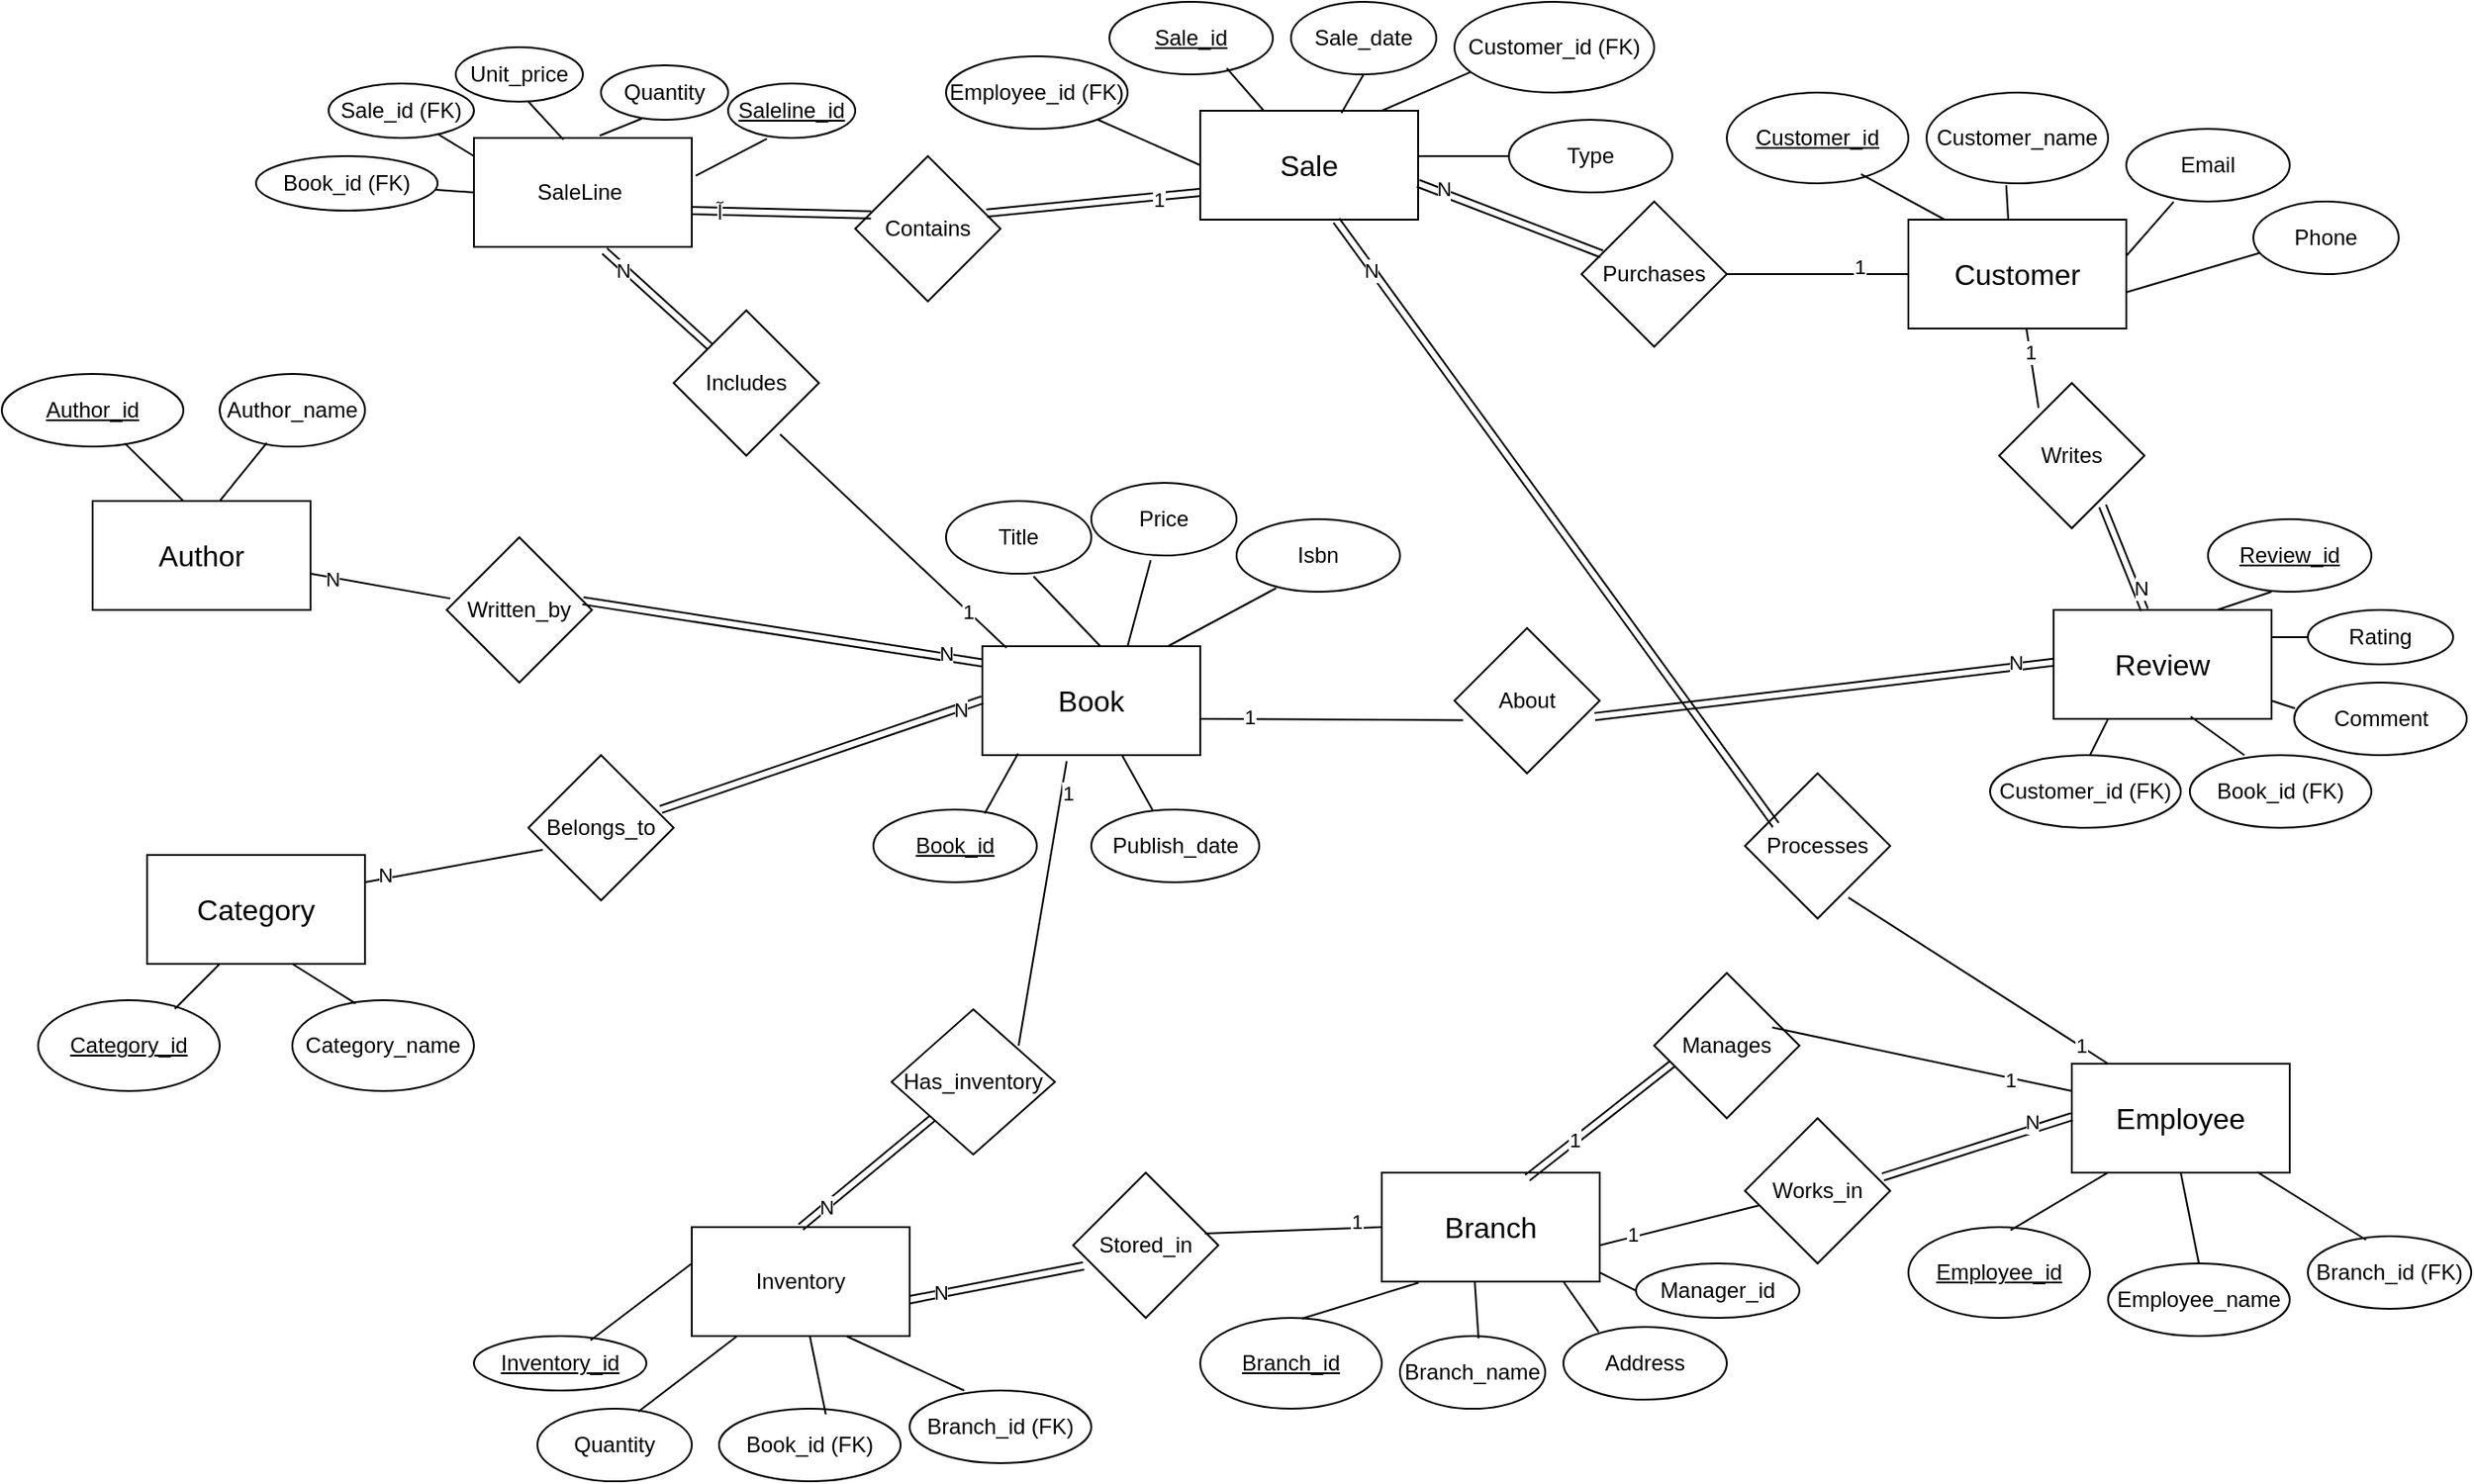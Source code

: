 <mxfile version="28.0.6">
  <diagram name="Page-1" id="nlm8cDBIPkwoispF9AH4">
    <mxGraphModel dx="2050" dy="2238" grid="1" gridSize="10" guides="1" tooltips="1" connect="1" arrows="1" fold="1" page="1" pageScale="1" pageWidth="850" pageHeight="1100" math="0" shadow="0">
      <root>
        <mxCell id="0" />
        <mxCell id="1" parent="0" />
        <mxCell id="vexe7eD_JmpIkKytq5_M-1" value="&lt;font style=&quot;font-size: 16px;&quot;&gt;Book&lt;/font&gt;" style="rounded=0;whiteSpace=wrap;html=1;" parent="1" vertex="1">
          <mxGeometry x="-100" y="200" width="120" height="60" as="geometry" />
        </mxCell>
        <mxCell id="vexe7eD_JmpIkKytq5_M-2" value="Publish_date" style="ellipse;whiteSpace=wrap;html=1;" parent="1" vertex="1">
          <mxGeometry x="-40" y="290" width="92.5" height="40" as="geometry" />
        </mxCell>
        <mxCell id="vexe7eD_JmpIkKytq5_M-3" value="Price" style="ellipse;whiteSpace=wrap;html=1;" parent="1" vertex="1">
          <mxGeometry x="-40" y="110" width="80" height="40" as="geometry" />
        </mxCell>
        <mxCell id="vexe7eD_JmpIkKytq5_M-4" value="Title" style="ellipse;whiteSpace=wrap;html=1;" parent="1" vertex="1">
          <mxGeometry x="-120" y="120" width="80" height="40" as="geometry" />
        </mxCell>
        <mxCell id="vexe7eD_JmpIkKytq5_M-5" value="Isbn" style="ellipse;whiteSpace=wrap;html=1;" parent="1" vertex="1">
          <mxGeometry x="40" y="130" width="90" height="40" as="geometry" />
        </mxCell>
        <mxCell id="vexe7eD_JmpIkKytq5_M-6" value="&lt;font&gt;&lt;u style=&quot;&quot;&gt;Book_id&lt;/u&gt;&lt;/font&gt;" style="ellipse;whiteSpace=wrap;html=1;" parent="1" vertex="1">
          <mxGeometry x="-160" y="290" width="90" height="40" as="geometry" />
        </mxCell>
        <mxCell id="vexe7eD_JmpIkKytq5_M-7" value="" style="endArrow=none;html=1;rounded=0;entryX=0.409;entryY=1.067;entryDx=0;entryDy=0;entryPerimeter=0;" parent="1" target="vexe7eD_JmpIkKytq5_M-3" edge="1">
          <mxGeometry width="50" height="50" relative="1" as="geometry">
            <mxPoint x="-20" y="200" as="sourcePoint" />
            <mxPoint x="30" y="150" as="targetPoint" />
          </mxGeometry>
        </mxCell>
        <mxCell id="vexe7eD_JmpIkKytq5_M-8" value="" style="endArrow=none;html=1;rounded=0;entryX=0.368;entryY=0.019;entryDx=0;entryDy=0;exitX=0.642;exitY=1.004;exitDx=0;exitDy=0;exitPerimeter=0;entryPerimeter=0;" parent="1" source="vexe7eD_JmpIkKytq5_M-1" target="vexe7eD_JmpIkKytq5_M-2" edge="1">
          <mxGeometry width="50" height="50" relative="1" as="geometry">
            <mxPoint y="200" as="sourcePoint" />
            <mxPoint x="50" y="150" as="targetPoint" />
            <Array as="points" />
          </mxGeometry>
        </mxCell>
        <mxCell id="vexe7eD_JmpIkKytq5_M-9" value="" style="endArrow=none;html=1;rounded=0;entryX=0.603;entryY=1.038;entryDx=0;entryDy=0;entryPerimeter=0;" parent="1" target="vexe7eD_JmpIkKytq5_M-4" edge="1">
          <mxGeometry width="50" height="50" relative="1" as="geometry">
            <mxPoint x="-35" y="200" as="sourcePoint" />
            <mxPoint x="-40" y="160" as="targetPoint" />
          </mxGeometry>
        </mxCell>
        <mxCell id="vexe7eD_JmpIkKytq5_M-10" value="" style="endArrow=none;html=1;rounded=0;entryX=0.242;entryY=0.95;entryDx=0;entryDy=0;exitX=0.852;exitY=0;exitDx=0;exitDy=0;exitPerimeter=0;entryPerimeter=0;" parent="1" source="vexe7eD_JmpIkKytq5_M-1" target="vexe7eD_JmpIkKytq5_M-5" edge="1">
          <mxGeometry width="50" height="50" relative="1" as="geometry">
            <mxPoint x="-55" y="200" as="sourcePoint" />
            <mxPoint x="-5" y="150" as="targetPoint" />
          </mxGeometry>
        </mxCell>
        <mxCell id="vexe7eD_JmpIkKytq5_M-11" value="" style="endArrow=none;html=1;rounded=0;entryX=0.681;entryY=0.054;entryDx=0;entryDy=0;exitX=0.164;exitY=0.986;exitDx=0;exitDy=0;exitPerimeter=0;entryPerimeter=0;" parent="1" source="vexe7eD_JmpIkKytq5_M-1" target="vexe7eD_JmpIkKytq5_M-6" edge="1">
          <mxGeometry width="50" height="50" relative="1" as="geometry">
            <mxPoint x="-70" y="200" as="sourcePoint" />
            <mxPoint x="-20" y="150" as="targetPoint" />
          </mxGeometry>
        </mxCell>
        <mxCell id="vexe7eD_JmpIkKytq5_M-12" value="&lt;font style=&quot;font-size: 16px;&quot;&gt;Author&lt;/font&gt;" style="rounded=0;whiteSpace=wrap;html=1;" parent="1" vertex="1">
          <mxGeometry x="-590" y="120" width="120" height="60" as="geometry" />
        </mxCell>
        <mxCell id="vexe7eD_JmpIkKytq5_M-13" value="Author_name" style="ellipse;whiteSpace=wrap;html=1;" parent="1" vertex="1">
          <mxGeometry x="-520" y="50" width="80" height="40" as="geometry" />
        </mxCell>
        <mxCell id="vexe7eD_JmpIkKytq5_M-14" value="&lt;u&gt;Author_id&lt;/u&gt;" style="ellipse;whiteSpace=wrap;html=1;" parent="1" vertex="1">
          <mxGeometry x="-640" y="50" width="100" height="40" as="geometry" />
        </mxCell>
        <mxCell id="vexe7eD_JmpIkKytq5_M-15" value="" style="endArrow=none;html=1;rounded=0;entryX=0.324;entryY=0.95;entryDx=0;entryDy=0;entryPerimeter=0;" parent="1" target="vexe7eD_JmpIkKytq5_M-13" edge="1">
          <mxGeometry width="50" height="50" relative="1" as="geometry">
            <mxPoint x="-520" y="120" as="sourcePoint" />
            <mxPoint x="-470" y="70" as="targetPoint" />
          </mxGeometry>
        </mxCell>
        <mxCell id="vexe7eD_JmpIkKytq5_M-16" value="" style="endArrow=none;html=1;rounded=0;exitX=0.351;exitY=-0.022;exitDx=0;exitDy=0;exitPerimeter=0;" parent="1" edge="1">
          <mxGeometry width="50" height="50" relative="1" as="geometry">
            <mxPoint x="-540.0" y="120" as="sourcePoint" />
            <mxPoint x="-572.12" y="88.32" as="targetPoint" />
          </mxGeometry>
        </mxCell>
        <mxCell id="vexe7eD_JmpIkKytq5_M-17" value="&lt;font style=&quot;font-size: 16px;&quot;&gt;Category&lt;/font&gt;" style="rounded=0;whiteSpace=wrap;html=1;" parent="1" vertex="1">
          <mxGeometry x="-560" y="315" width="120" height="60" as="geometry" />
        </mxCell>
        <mxCell id="vexe7eD_JmpIkKytq5_M-18" value="Category_name" style="ellipse;whiteSpace=wrap;html=1;" parent="1" vertex="1">
          <mxGeometry x="-480" y="395" width="100" height="50" as="geometry" />
        </mxCell>
        <mxCell id="vexe7eD_JmpIkKytq5_M-19" value="&lt;font&gt;&lt;u&gt;Category_id&lt;/u&gt;&lt;/font&gt;" style="ellipse;whiteSpace=wrap;html=1;" parent="1" vertex="1">
          <mxGeometry x="-620" y="395" width="100" height="50" as="geometry" />
        </mxCell>
        <mxCell id="vexe7eD_JmpIkKytq5_M-20" value="" style="endArrow=none;html=1;rounded=0;exitX=0.753;exitY=0.095;exitDx=0;exitDy=0;exitPerimeter=0;" parent="1" source="vexe7eD_JmpIkKytq5_M-19" edge="1">
          <mxGeometry width="50" height="50" relative="1" as="geometry">
            <mxPoint x="-570" y="425" as="sourcePoint" />
            <mxPoint x="-520" y="375" as="targetPoint" />
          </mxGeometry>
        </mxCell>
        <mxCell id="vexe7eD_JmpIkKytq5_M-21" value="" style="endArrow=none;html=1;rounded=0;exitX=0.349;exitY=0.036;exitDx=0;exitDy=0;exitPerimeter=0;" parent="1" source="vexe7eD_JmpIkKytq5_M-18" edge="1">
          <mxGeometry width="50" height="50" relative="1" as="geometry">
            <mxPoint x="-450" y="395" as="sourcePoint" />
            <mxPoint x="-480" y="375" as="targetPoint" />
          </mxGeometry>
        </mxCell>
        <mxCell id="vexe7eD_JmpIkKytq5_M-22" value="&lt;font style=&quot;font-size: 16px;&quot;&gt;Branch&lt;/font&gt;" style="rounded=0;whiteSpace=wrap;html=1;" parent="1" vertex="1">
          <mxGeometry x="120" y="490" width="120" height="60" as="geometry" />
        </mxCell>
        <mxCell id="vexe7eD_JmpIkKytq5_M-23" value="Branch_name" style="ellipse;whiteSpace=wrap;html=1;" parent="1" vertex="1">
          <mxGeometry x="130" y="580" width="80" height="40" as="geometry" />
        </mxCell>
        <mxCell id="vexe7eD_JmpIkKytq5_M-24" value="&lt;u&gt;Branch_id&lt;/u&gt;" style="ellipse;whiteSpace=wrap;html=1;" parent="1" vertex="1">
          <mxGeometry x="20" y="570" width="100" height="50" as="geometry" />
        </mxCell>
        <mxCell id="vexe7eD_JmpIkKytq5_M-25" value="" style="endArrow=none;html=1;rounded=0;exitX=0.561;exitY=0.007;exitDx=0;exitDy=0;exitPerimeter=0;entryX=0.169;entryY=1.01;entryDx=0;entryDy=0;entryPerimeter=0;" parent="1" source="vexe7eD_JmpIkKytq5_M-24" target="vexe7eD_JmpIkKytq5_M-22" edge="1">
          <mxGeometry width="50" height="50" relative="1" as="geometry">
            <mxPoint x="20" y="600" as="sourcePoint" />
            <mxPoint x="70" y="550" as="targetPoint" />
          </mxGeometry>
        </mxCell>
        <mxCell id="vexe7eD_JmpIkKytq5_M-26" value="" style="endArrow=none;html=1;rounded=0;exitX=0.541;exitY=0.033;exitDx=0;exitDy=0;exitPerimeter=0;" parent="1" source="vexe7eD_JmpIkKytq5_M-23" edge="1">
          <mxGeometry width="50" height="50" relative="1" as="geometry">
            <mxPoint x="188.82" y="576.5" as="sourcePoint" />
            <mxPoint x="171.18" y="550" as="targetPoint" />
          </mxGeometry>
        </mxCell>
        <mxCell id="vexe7eD_JmpIkKytq5_M-27" value="&lt;font style=&quot;font-size: 16px;&quot;&gt;Employee&lt;/font&gt;" style="rounded=0;whiteSpace=wrap;html=1;" parent="1" vertex="1">
          <mxGeometry x="500" y="430" width="120" height="60" as="geometry" />
        </mxCell>
        <mxCell id="vexe7eD_JmpIkKytq5_M-28" value="Address" style="ellipse;whiteSpace=wrap;html=1;" parent="1" vertex="1">
          <mxGeometry x="220" y="575" width="90" height="40" as="geometry" />
        </mxCell>
        <mxCell id="vexe7eD_JmpIkKytq5_M-29" value="" style="endArrow=none;html=1;rounded=0;exitX=0.216;exitY=0.07;exitDx=0;exitDy=0;exitPerimeter=0;" parent="1" source="vexe7eD_JmpIkKytq5_M-28" edge="1">
          <mxGeometry width="50" height="50" relative="1" as="geometry">
            <mxPoint x="170" y="600" as="sourcePoint" />
            <mxPoint x="220" y="550" as="targetPoint" />
          </mxGeometry>
        </mxCell>
        <mxCell id="vexe7eD_JmpIkKytq5_M-31" value="Employee_name" style="ellipse;whiteSpace=wrap;html=1;" parent="1" vertex="1">
          <mxGeometry x="520" y="540" width="100" height="40" as="geometry" />
        </mxCell>
        <mxCell id="vexe7eD_JmpIkKytq5_M-32" value="&lt;u&gt;Employee_id&lt;/u&gt;" style="ellipse;whiteSpace=wrap;html=1;" parent="1" vertex="1">
          <mxGeometry x="410" y="520" width="100" height="50" as="geometry" />
        </mxCell>
        <mxCell id="vexe7eD_JmpIkKytq5_M-33" value="" style="endArrow=none;html=1;rounded=0;exitX=0.168;exitY=0.997;exitDx=0;exitDy=0;entryX=0.563;entryY=0.033;entryDx=0;entryDy=0;entryPerimeter=0;exitPerimeter=0;" parent="1" source="vexe7eD_JmpIkKytq5_M-27" target="vexe7eD_JmpIkKytq5_M-32" edge="1">
          <mxGeometry width="50" height="50" relative="1" as="geometry">
            <mxPoint x="405" y="445" as="sourcePoint" />
            <mxPoint x="455" y="395" as="targetPoint" />
          </mxGeometry>
        </mxCell>
        <mxCell id="vexe7eD_JmpIkKytq5_M-34" value="" style="endArrow=none;html=1;rounded=0;exitX=0.5;exitY=1;exitDx=0;exitDy=0;entryX=0.5;entryY=0;entryDx=0;entryDy=0;" parent="1" source="vexe7eD_JmpIkKytq5_M-27" target="vexe7eD_JmpIkKytq5_M-31" edge="1">
          <mxGeometry width="50" height="50" relative="1" as="geometry">
            <mxPoint x="510" y="440" as="sourcePoint" />
            <mxPoint x="560" y="390" as="targetPoint" />
            <Array as="points" />
          </mxGeometry>
        </mxCell>
        <mxCell id="vexe7eD_JmpIkKytq5_M-36" value="&lt;font style=&quot;font-size: 16px;&quot;&gt;Sale&lt;/font&gt;" style="rounded=0;whiteSpace=wrap;html=1;" parent="1" vertex="1">
          <mxGeometry x="20" y="-95" width="120" height="60" as="geometry" />
        </mxCell>
        <mxCell id="vexe7eD_JmpIkKytq5_M-37" value="&lt;font style=&quot;font-size: 16px;&quot;&gt;Customer&lt;/font&gt;" style="rounded=0;whiteSpace=wrap;html=1;" parent="1" vertex="1">
          <mxGeometry x="410" y="-35" width="120" height="60" as="geometry" />
        </mxCell>
        <mxCell id="vexe7eD_JmpIkKytq5_M-38" value="Phone" style="ellipse;whiteSpace=wrap;html=1;" parent="1" vertex="1">
          <mxGeometry x="600" y="-45" width="80" height="40" as="geometry" />
        </mxCell>
        <mxCell id="vexe7eD_JmpIkKytq5_M-39" value="Email" style="ellipse;whiteSpace=wrap;html=1;" parent="1" vertex="1">
          <mxGeometry x="530" y="-85" width="90" height="40" as="geometry" />
        </mxCell>
        <mxCell id="vexe7eD_JmpIkKytq5_M-40" value="Customer_name" style="ellipse;whiteSpace=wrap;html=1;" parent="1" vertex="1">
          <mxGeometry x="420" y="-105" width="100" height="50" as="geometry" />
        </mxCell>
        <mxCell id="vexe7eD_JmpIkKytq5_M-41" value="&lt;u&gt;Customer_id&lt;/u&gt;" style="ellipse;whiteSpace=wrap;html=1;" parent="1" vertex="1">
          <mxGeometry x="310" y="-105" width="100" height="50" as="geometry" />
        </mxCell>
        <mxCell id="vexe7eD_JmpIkKytq5_M-42" value="" style="endArrow=none;html=1;rounded=0;entryX=0.042;entryY=0.71;entryDx=0;entryDy=0;entryPerimeter=0;" parent="1" target="vexe7eD_JmpIkKytq5_M-38" edge="1">
          <mxGeometry width="50" height="50" relative="1" as="geometry">
            <mxPoint x="530" y="5" as="sourcePoint" />
            <mxPoint x="580" y="-45" as="targetPoint" />
          </mxGeometry>
        </mxCell>
        <mxCell id="vexe7eD_JmpIkKytq5_M-43" value="" style="endArrow=none;html=1;rounded=0;entryX=0.29;entryY=1.005;entryDx=0;entryDy=0;entryPerimeter=0;" parent="1" target="vexe7eD_JmpIkKytq5_M-39" edge="1">
          <mxGeometry width="50" height="50" relative="1" as="geometry">
            <mxPoint x="530" y="-15" as="sourcePoint" />
            <mxPoint x="580" y="-65" as="targetPoint" />
          </mxGeometry>
        </mxCell>
        <mxCell id="vexe7eD_JmpIkKytq5_M-44" value="" style="endArrow=none;html=1;rounded=0;entryX=0.439;entryY=1.021;entryDx=0;entryDy=0;entryPerimeter=0;" parent="1" target="vexe7eD_JmpIkKytq5_M-40" edge="1">
          <mxGeometry width="50" height="50" relative="1" as="geometry">
            <mxPoint x="465" y="-35" as="sourcePoint" />
            <mxPoint x="515" y="-85" as="targetPoint" />
          </mxGeometry>
        </mxCell>
        <mxCell id="vexe7eD_JmpIkKytq5_M-45" value="" style="endArrow=none;html=1;rounded=0;entryX=0.739;entryY=0.899;entryDx=0;entryDy=0;entryPerimeter=0;" parent="1" target="vexe7eD_JmpIkKytq5_M-41" edge="1">
          <mxGeometry width="50" height="50" relative="1" as="geometry">
            <mxPoint x="430" y="-35" as="sourcePoint" />
            <mxPoint x="480" y="-85" as="targetPoint" />
          </mxGeometry>
        </mxCell>
        <mxCell id="vexe7eD_JmpIkKytq5_M-46" value="Type" style="ellipse;whiteSpace=wrap;html=1;" parent="1" vertex="1">
          <mxGeometry x="190" y="-90" width="90" height="40" as="geometry" />
        </mxCell>
        <mxCell id="vexe7eD_JmpIkKytq5_M-48" value="Sale_date" style="ellipse;whiteSpace=wrap;html=1;" parent="1" vertex="1">
          <mxGeometry x="70" y="-155" width="80" height="40" as="geometry" />
        </mxCell>
        <mxCell id="vexe7eD_JmpIkKytq5_M-49" value="&lt;u&gt;Sale_id&lt;/u&gt;" style="ellipse;whiteSpace=wrap;html=1;" parent="1" vertex="1">
          <mxGeometry x="-30" y="-155" width="90" height="40" as="geometry" />
        </mxCell>
        <mxCell id="vexe7eD_JmpIkKytq5_M-50" value="Branch_id (FK)" style="ellipse;whiteSpace=wrap;html=1;" parent="1" vertex="1">
          <mxGeometry x="630" y="525" width="90" height="40" as="geometry" />
        </mxCell>
        <mxCell id="vexe7eD_JmpIkKytq5_M-51" value="" style="endArrow=none;html=1;rounded=0;entryX=0.356;entryY=0.05;entryDx=0;entryDy=0;exitX=0.85;exitY=0.993;exitDx=0;exitDy=0;exitPerimeter=0;entryPerimeter=0;" parent="1" target="vexe7eD_JmpIkKytq5_M-50" edge="1" source="vexe7eD_JmpIkKytq5_M-27">
          <mxGeometry width="50" height="50" relative="1" as="geometry">
            <mxPoint x="620" y="470" as="sourcePoint" />
            <mxPoint x="670" y="420" as="targetPoint" />
          </mxGeometry>
        </mxCell>
        <mxCell id="vexe7eD_JmpIkKytq5_M-52" value="Customer_id (FK)" style="ellipse;whiteSpace=wrap;html=1;" parent="1" vertex="1">
          <mxGeometry x="160" y="-155" width="110" height="50" as="geometry" />
        </mxCell>
        <mxCell id="vexe7eD_JmpIkKytq5_M-53" value="" style="endArrow=none;html=1;rounded=0;exitX=0.648;exitY=0.021;exitDx=0;exitDy=0;exitPerimeter=0;" parent="1" source="vexe7eD_JmpIkKytq5_M-36" edge="1">
          <mxGeometry width="50" height="50" relative="1" as="geometry">
            <mxPoint x="60" y="-65" as="sourcePoint" />
            <mxPoint x="110" y="-115" as="targetPoint" />
          </mxGeometry>
        </mxCell>
        <mxCell id="vexe7eD_JmpIkKytq5_M-54" value="" style="endArrow=none;html=1;rounded=0;entryX=0.081;entryY=0.774;entryDx=0;entryDy=0;entryPerimeter=0;" parent="1" target="vexe7eD_JmpIkKytq5_M-52" edge="1">
          <mxGeometry width="50" height="50" relative="1" as="geometry">
            <mxPoint x="120" y="-95" as="sourcePoint" />
            <mxPoint x="170" y="-145" as="targetPoint" />
          </mxGeometry>
        </mxCell>
        <mxCell id="vexe7eD_JmpIkKytq5_M-55" value="" style="endArrow=none;html=1;rounded=0;entryX=0.718;entryY=0.914;entryDx=0;entryDy=0;entryPerimeter=0;" parent="1" target="vexe7eD_JmpIkKytq5_M-49" edge="1">
          <mxGeometry width="50" height="50" relative="1" as="geometry">
            <mxPoint x="55" y="-95" as="sourcePoint" />
            <mxPoint x="105" y="-145" as="targetPoint" />
          </mxGeometry>
        </mxCell>
        <mxCell id="vexe7eD_JmpIkKytq5_M-56" value="" style="endArrow=none;html=1;rounded=0;exitX=0;exitY=0.5;exitDx=0;exitDy=0;" parent="1" source="vexe7eD_JmpIkKytq5_M-36" target="vexe7eD_JmpIkKytq5_M-57" edge="1">
          <mxGeometry width="50" height="50" relative="1" as="geometry">
            <mxPoint x="50" y="5" as="sourcePoint" />
            <mxPoint x="100" y="-45" as="targetPoint" />
          </mxGeometry>
        </mxCell>
        <mxCell id="vexe7eD_JmpIkKytq5_M-57" value="Employee_id (FK)" style="ellipse;whiteSpace=wrap;html=1;" parent="1" vertex="1">
          <mxGeometry x="-120" y="-125" width="100" height="40" as="geometry" />
        </mxCell>
        <mxCell id="vexe7eD_JmpIkKytq5_M-58" value="&lt;font style=&quot;font-size: 16px;&quot;&gt;Review&lt;/font&gt;" style="rounded=0;whiteSpace=wrap;html=1;" parent="1" vertex="1">
          <mxGeometry x="490" y="180" width="120" height="60" as="geometry" />
        </mxCell>
        <mxCell id="vexe7eD_JmpIkKytq5_M-59" value="Customer_id (FK)" style="ellipse;whiteSpace=wrap;html=1;" parent="1" vertex="1">
          <mxGeometry x="455" y="260" width="105" height="40" as="geometry" />
        </mxCell>
        <mxCell id="vexe7eD_JmpIkKytq5_M-60" value="&lt;u&gt;Review_id&lt;/u&gt;" style="ellipse;whiteSpace=wrap;html=1;" parent="1" vertex="1">
          <mxGeometry x="575" y="130" width="90" height="40" as="geometry" />
        </mxCell>
        <mxCell id="vexe7eD_JmpIkKytq5_M-61" value="Rating" style="ellipse;whiteSpace=wrap;html=1;" parent="1" vertex="1">
          <mxGeometry x="630" y="180" width="80" height="30" as="geometry" />
        </mxCell>
        <mxCell id="vexe7eD_JmpIkKytq5_M-62" value="Comment" style="ellipse;whiteSpace=wrap;html=1;" parent="1" vertex="1">
          <mxGeometry x="622.5" y="220" width="95" height="40" as="geometry" />
        </mxCell>
        <mxCell id="vexe7eD_JmpIkKytq5_M-63" value="Book_id (FK)" style="ellipse;whiteSpace=wrap;html=1;" parent="1" vertex="1">
          <mxGeometry x="565" y="260" width="100" height="40" as="geometry" />
        </mxCell>
        <mxCell id="vexe7eD_JmpIkKytq5_M-64" value="" style="endArrow=none;html=1;rounded=0;entryX=0.25;entryY=1;entryDx=0;entryDy=0;" parent="1" target="vexe7eD_JmpIkKytq5_M-58" edge="1">
          <mxGeometry width="50" height="50" relative="1" as="geometry">
            <mxPoint x="510" y="260" as="sourcePoint" />
            <mxPoint x="560" y="210" as="targetPoint" />
          </mxGeometry>
        </mxCell>
        <mxCell id="vexe7eD_JmpIkKytq5_M-65" value="" style="endArrow=none;html=1;rounded=0;entryX=0.629;entryY=0.979;entryDx=0;entryDy=0;entryPerimeter=0;" parent="1" target="vexe7eD_JmpIkKytq5_M-58" edge="1">
          <mxGeometry width="50" height="50" relative="1" as="geometry">
            <mxPoint x="595" y="260" as="sourcePoint" />
            <mxPoint x="645" y="210" as="targetPoint" />
          </mxGeometry>
        </mxCell>
        <mxCell id="vexe7eD_JmpIkKytq5_M-66" value="" style="endArrow=none;html=1;rounded=0;exitX=0.75;exitY=0;exitDx=0;exitDy=0;" parent="1" source="vexe7eD_JmpIkKytq5_M-58" edge="1">
          <mxGeometry width="50" height="50" relative="1" as="geometry">
            <mxPoint x="560" y="220" as="sourcePoint" />
            <mxPoint x="610" y="170" as="targetPoint" />
          </mxGeometry>
        </mxCell>
        <mxCell id="vexe7eD_JmpIkKytq5_M-67" value="" style="endArrow=none;html=1;rounded=0;exitX=1;exitY=0.25;exitDx=0;exitDy=0;" parent="1" source="vexe7eD_JmpIkKytq5_M-58" edge="1">
          <mxGeometry width="50" height="50" relative="1" as="geometry">
            <mxPoint x="580" y="245" as="sourcePoint" />
            <mxPoint x="630" y="195" as="targetPoint" />
          </mxGeometry>
        </mxCell>
        <mxCell id="vexe7eD_JmpIkKytq5_M-68" value="" style="endArrow=none;html=1;rounded=0;entryX=0.005;entryY=0.356;entryDx=0;entryDy=0;entryPerimeter=0;" parent="1" target="vexe7eD_JmpIkKytq5_M-62" edge="1">
          <mxGeometry width="50" height="50" relative="1" as="geometry">
            <mxPoint x="610" y="230" as="sourcePoint" />
            <mxPoint x="660" y="180" as="targetPoint" />
          </mxGeometry>
        </mxCell>
        <mxCell id="vexe7eD_JmpIkKytq5_M-69" value="SaleLine&amp;nbsp;" style="rounded=0;whiteSpace=wrap;html=1;" parent="1" vertex="1">
          <mxGeometry x="-380" y="-80" width="120" height="60" as="geometry" />
        </mxCell>
        <mxCell id="vexe7eD_JmpIkKytq5_M-70" value="Book_id (FK)" style="ellipse;whiteSpace=wrap;html=1;" parent="1" vertex="1">
          <mxGeometry x="-500" y="-70" width="100" height="30" as="geometry" />
        </mxCell>
        <mxCell id="vexe7eD_JmpIkKytq5_M-71" value="Sale_id (FK)" style="ellipse;whiteSpace=wrap;html=1;" parent="1" vertex="1">
          <mxGeometry x="-460" y="-110" width="80" height="30" as="geometry" />
        </mxCell>
        <mxCell id="vexe7eD_JmpIkKytq5_M-72" value="Unit_price" style="ellipse;whiteSpace=wrap;html=1;" parent="1" vertex="1">
          <mxGeometry x="-390" y="-130" width="70" height="30" as="geometry" />
        </mxCell>
        <mxCell id="vexe7eD_JmpIkKytq5_M-73" value="Quantity" style="ellipse;whiteSpace=wrap;html=1;" parent="1" vertex="1">
          <mxGeometry x="-310" y="-120" width="70" height="30" as="geometry" />
        </mxCell>
        <mxCell id="vexe7eD_JmpIkKytq5_M-74" value="&lt;u&gt;Saleline_id&lt;/u&gt;" style="ellipse;whiteSpace=wrap;html=1;" parent="1" vertex="1">
          <mxGeometry x="-240" y="-110" width="70" height="30" as="geometry" />
        </mxCell>
        <mxCell id="vexe7eD_JmpIkKytq5_M-76" value="" style="endArrow=none;html=1;rounded=0;" parent="1" source="vexe7eD_JmpIkKytq5_M-70" edge="1">
          <mxGeometry width="50" height="50" relative="1" as="geometry">
            <mxPoint x="-430" as="sourcePoint" />
            <mxPoint x="-380" y="-50" as="targetPoint" />
          </mxGeometry>
        </mxCell>
        <mxCell id="vexe7eD_JmpIkKytq5_M-77" value="" style="endArrow=none;html=1;rounded=0;exitX=0.748;exitY=0.922;exitDx=0;exitDy=0;exitPerimeter=0;" parent="1" source="vexe7eD_JmpIkKytq5_M-71" edge="1">
          <mxGeometry width="50" height="50" relative="1" as="geometry">
            <mxPoint x="-430" y="-20" as="sourcePoint" />
            <mxPoint x="-380" y="-70" as="targetPoint" />
          </mxGeometry>
        </mxCell>
        <mxCell id="vexe7eD_JmpIkKytq5_M-78" value="" style="endArrow=none;html=1;rounded=0;exitX=0.411;exitY=0.016;exitDx=0;exitDy=0;exitPerimeter=0;" parent="1" source="vexe7eD_JmpIkKytq5_M-69" edge="1">
          <mxGeometry width="50" height="50" relative="1" as="geometry">
            <mxPoint x="-400" y="-50" as="sourcePoint" />
            <mxPoint x="-350" y="-100" as="targetPoint" />
          </mxGeometry>
        </mxCell>
        <mxCell id="vexe7eD_JmpIkKytq5_M-79" value="" style="endArrow=none;html=1;rounded=0;exitX=0.577;exitY=-0.021;exitDx=0;exitDy=0;exitPerimeter=0;entryX=0.32;entryY=0.979;entryDx=0;entryDy=0;entryPerimeter=0;" parent="1" source="vexe7eD_JmpIkKytq5_M-69" target="vexe7eD_JmpIkKytq5_M-73" edge="1">
          <mxGeometry width="50" height="50" relative="1" as="geometry">
            <mxPoint x="-345" y="-40" as="sourcePoint" />
            <mxPoint x="-295" y="-90" as="targetPoint" />
          </mxGeometry>
        </mxCell>
        <mxCell id="vexe7eD_JmpIkKytq5_M-80" value="" style="endArrow=none;html=1;rounded=0;exitX=1.018;exitY=0.347;exitDx=0;exitDy=0;exitPerimeter=0;entryX=0.305;entryY=1.014;entryDx=0;entryDy=0;entryPerimeter=0;" parent="1" source="vexe7eD_JmpIkKytq5_M-69" target="vexe7eD_JmpIkKytq5_M-74" edge="1">
          <mxGeometry width="50" height="50" relative="1" as="geometry">
            <mxPoint x="-270" y="-30" as="sourcePoint" />
            <mxPoint x="-220" y="-80" as="targetPoint" />
          </mxGeometry>
        </mxCell>
        <mxCell id="vexe7eD_JmpIkKytq5_M-81" value="Inventory" style="rounded=0;whiteSpace=wrap;html=1;" parent="1" vertex="1">
          <mxGeometry x="-260" y="520" width="120" height="60" as="geometry" />
        </mxCell>
        <mxCell id="vexe7eD_JmpIkKytq5_M-82" value="&lt;u&gt;Inventory_id&lt;/u&gt;" style="ellipse;whiteSpace=wrap;html=1;" parent="1" vertex="1">
          <mxGeometry x="-380" y="580" width="95" height="30" as="geometry" />
        </mxCell>
        <mxCell id="vexe7eD_JmpIkKytq5_M-83" value="Branch_id (FK)" style="ellipse;whiteSpace=wrap;html=1;" parent="1" vertex="1">
          <mxGeometry x="-140" y="610" width="100" height="40" as="geometry" />
        </mxCell>
        <mxCell id="vexe7eD_JmpIkKytq5_M-84" value="Book_id (FK)" style="ellipse;whiteSpace=wrap;html=1;" parent="1" vertex="1">
          <mxGeometry x="-245" y="620" width="100" height="40" as="geometry" />
        </mxCell>
        <mxCell id="vexe7eD_JmpIkKytq5_M-85" value="Quantity" style="ellipse;whiteSpace=wrap;html=1;" parent="1" vertex="1">
          <mxGeometry x="-345" y="620" width="85" height="40" as="geometry" />
        </mxCell>
        <mxCell id="vexe7eD_JmpIkKytq5_M-86" value="" style="endArrow=none;html=1;rounded=0;exitX=0.654;exitY=0.04;exitDx=0;exitDy=0;exitPerimeter=0;" parent="1" source="vexe7eD_JmpIkKytq5_M-85" edge="1">
          <mxGeometry width="50" height="50" relative="1" as="geometry">
            <mxPoint x="-285" y="630" as="sourcePoint" />
            <mxPoint x="-235" y="580" as="targetPoint" />
          </mxGeometry>
        </mxCell>
        <mxCell id="vexe7eD_JmpIkKytq5_M-87" value="" style="endArrow=none;html=1;rounded=0;exitX=0.3;exitY=0;exitDx=0;exitDy=0;exitPerimeter=0;" parent="1" source="vexe7eD_JmpIkKytq5_M-83" edge="1">
          <mxGeometry width="50" height="50" relative="1" as="geometry">
            <mxPoint x="-225" y="630" as="sourcePoint" />
            <mxPoint x="-175" y="580" as="targetPoint" />
          </mxGeometry>
        </mxCell>
        <mxCell id="vexe7eD_JmpIkKytq5_M-88" value="" style="endArrow=none;html=1;rounded=0;exitX=0.588;exitY=0.08;exitDx=0;exitDy=0;exitPerimeter=0;" parent="1" source="vexe7eD_JmpIkKytq5_M-84" edge="1">
          <mxGeometry width="50" height="50" relative="1" as="geometry">
            <mxPoint x="-245" y="630" as="sourcePoint" />
            <mxPoint x="-195" y="580" as="targetPoint" />
          </mxGeometry>
        </mxCell>
        <mxCell id="vexe7eD_JmpIkKytq5_M-89" value="" style="endArrow=none;html=1;rounded=0;exitX=0.676;exitY=0.08;exitDx=0;exitDy=0;exitPerimeter=0;" parent="1" source="vexe7eD_JmpIkKytq5_M-82" edge="1">
          <mxGeometry width="50" height="50" relative="1" as="geometry">
            <mxPoint x="-310" y="590" as="sourcePoint" />
            <mxPoint x="-260" y="540" as="targetPoint" />
          </mxGeometry>
        </mxCell>
        <mxCell id="vexe7eD_JmpIkKytq5_M-90" value="Belongs_to" style="rhombus;whiteSpace=wrap;html=1;" parent="1" vertex="1">
          <mxGeometry x="-350" y="260" width="80" height="80" as="geometry" />
        </mxCell>
        <mxCell id="vexe7eD_JmpIkKytq5_M-92" value="" style="endArrow=none;html=1;rounded=0;entryX=0.099;entryY=0.651;entryDx=0;entryDy=0;entryPerimeter=0;" parent="1" target="vexe7eD_JmpIkKytq5_M-90" edge="1">
          <mxGeometry width="50" height="50" relative="1" as="geometry">
            <mxPoint x="-440" y="330" as="sourcePoint" />
            <mxPoint x="-390" y="280" as="targetPoint" />
          </mxGeometry>
        </mxCell>
        <mxCell id="vexe7eD_JmpIkKytq5_M-94" value="N" style="edgeLabel;html=1;align=center;verticalAlign=middle;resizable=0;points=[];" parent="vexe7eD_JmpIkKytq5_M-92" vertex="1" connectable="0">
          <mxGeometry x="-0.767" y="2" relative="1" as="geometry">
            <mxPoint as="offset" />
          </mxGeometry>
        </mxCell>
        <mxCell id="vexe7eD_JmpIkKytq5_M-93" value="" style="shape=link;html=1;rounded=0;exitX=0.912;exitY=0.374;exitDx=0;exitDy=0;exitPerimeter=0;" parent="1" source="vexe7eD_JmpIkKytq5_M-90" edge="1">
          <mxGeometry width="100" relative="1" as="geometry">
            <mxPoint x="-200" y="229.55" as="sourcePoint" />
            <mxPoint x="-100" y="229.55" as="targetPoint" />
          </mxGeometry>
        </mxCell>
        <mxCell id="vexe7eD_JmpIkKytq5_M-95" value="N" style="edgeLabel;html=1;align=center;verticalAlign=middle;resizable=0;points=[];" parent="vexe7eD_JmpIkKytq5_M-93" vertex="1" connectable="0">
          <mxGeometry x="0.863" y="-1" relative="1" as="geometry">
            <mxPoint as="offset" />
          </mxGeometry>
        </mxCell>
        <mxCell id="vexe7eD_JmpIkKytq5_M-96" value="Written_by" style="rhombus;whiteSpace=wrap;html=1;" parent="1" vertex="1">
          <mxGeometry x="-395" y="140" width="80" height="80" as="geometry" />
        </mxCell>
        <mxCell id="vexe7eD_JmpIkKytq5_M-97" value="" style="endArrow=none;html=1;rounded=0;entryX=0.025;entryY=0.421;entryDx=0;entryDy=0;entryPerimeter=0;" parent="1" target="vexe7eD_JmpIkKytq5_M-96" edge="1">
          <mxGeometry width="50" height="50" relative="1" as="geometry">
            <mxPoint x="-470" y="160" as="sourcePoint" />
            <mxPoint x="-420" y="110" as="targetPoint" />
          </mxGeometry>
        </mxCell>
        <mxCell id="vexe7eD_JmpIkKytq5_M-99" value="N" style="edgeLabel;html=1;align=center;verticalAlign=middle;resizable=0;points=[];" parent="vexe7eD_JmpIkKytq5_M-97" vertex="1" connectable="0">
          <mxGeometry x="-0.689" y="-1" relative="1" as="geometry">
            <mxPoint as="offset" />
          </mxGeometry>
        </mxCell>
        <mxCell id="vexe7eD_JmpIkKytq5_M-98" value="" style="shape=link;html=1;rounded=0;exitX=0.938;exitY=0.437;exitDx=0;exitDy=0;exitPerimeter=0;" parent="1" source="vexe7eD_JmpIkKytq5_M-96" edge="1">
          <mxGeometry width="100" relative="1" as="geometry">
            <mxPoint x="-200" y="209.17" as="sourcePoint" />
            <mxPoint x="-100" y="209.17" as="targetPoint" />
          </mxGeometry>
        </mxCell>
        <mxCell id="vexe7eD_JmpIkKytq5_M-100" value="N" style="edgeLabel;html=1;align=center;verticalAlign=middle;resizable=0;points=[];" parent="vexe7eD_JmpIkKytq5_M-98" vertex="1" connectable="0">
          <mxGeometry x="0.817" y="2" relative="1" as="geometry">
            <mxPoint as="offset" />
          </mxGeometry>
        </mxCell>
        <mxCell id="vexe7eD_JmpIkKytq5_M-101" value="Works_in" style="rhombus;whiteSpace=wrap;html=1;" parent="1" vertex="1">
          <mxGeometry x="320" y="460" width="80" height="80" as="geometry" />
        </mxCell>
        <mxCell id="vexe7eD_JmpIkKytq5_M-102" value="" style="endArrow=none;html=1;rounded=0;" parent="1" target="vexe7eD_JmpIkKytq5_M-101" edge="1">
          <mxGeometry width="50" height="50" relative="1" as="geometry">
            <mxPoint x="240" y="530" as="sourcePoint" />
            <mxPoint x="290" y="480" as="targetPoint" />
          </mxGeometry>
        </mxCell>
        <mxCell id="vexe7eD_JmpIkKytq5_M-104" value="1" style="edgeLabel;html=1;align=center;verticalAlign=middle;resizable=0;points=[];" parent="vexe7eD_JmpIkKytq5_M-102" vertex="1" connectable="0">
          <mxGeometry x="-0.597" y="2" relative="1" as="geometry">
            <mxPoint as="offset" />
          </mxGeometry>
        </mxCell>
        <mxCell id="vexe7eD_JmpIkKytq5_M-103" value="" style="shape=link;html=1;rounded=0;exitX=0.95;exitY=0.404;exitDx=0;exitDy=0;exitPerimeter=0;" parent="1" source="vexe7eD_JmpIkKytq5_M-101" edge="1">
          <mxGeometry width="100" relative="1" as="geometry">
            <mxPoint x="400" y="459.17" as="sourcePoint" />
            <mxPoint x="500" y="459.17" as="targetPoint" />
          </mxGeometry>
        </mxCell>
        <mxCell id="vexe7eD_JmpIkKytq5_M-106" value="N" style="edgeLabel;html=1;align=center;verticalAlign=middle;resizable=0;points=[];" parent="vexe7eD_JmpIkKytq5_M-103" vertex="1" connectable="0">
          <mxGeometry x="0.607" y="4" relative="1" as="geometry">
            <mxPoint as="offset" />
          </mxGeometry>
        </mxCell>
        <mxCell id="vexe7eD_JmpIkKytq5_M-112" value="Purchases" style="rhombus;whiteSpace=wrap;html=1;" parent="1" vertex="1">
          <mxGeometry x="230" y="-45" width="80" height="80" as="geometry" />
        </mxCell>
        <mxCell id="vexe7eD_JmpIkKytq5_M-113" value="" style="shape=link;html=1;rounded=0;" parent="1" target="vexe7eD_JmpIkKytq5_M-112" edge="1">
          <mxGeometry width="100" relative="1" as="geometry">
            <mxPoint x="140" y="-55" as="sourcePoint" />
            <mxPoint x="240" y="-55" as="targetPoint" />
          </mxGeometry>
        </mxCell>
        <mxCell id="vexe7eD_JmpIkKytq5_M-116" value="N" style="edgeLabel;html=1;align=center;verticalAlign=middle;resizable=0;points=[];" parent="vexe7eD_JmpIkKytq5_M-113" vertex="1" connectable="0">
          <mxGeometry x="-0.742" y="2" relative="1" as="geometry">
            <mxPoint as="offset" />
          </mxGeometry>
        </mxCell>
        <mxCell id="vexe7eD_JmpIkKytq5_M-114" value="" style="endArrow=none;html=1;rounded=0;exitX=1;exitY=0.5;exitDx=0;exitDy=0;" parent="1" source="vexe7eD_JmpIkKytq5_M-112" edge="1">
          <mxGeometry width="50" height="50" relative="1" as="geometry">
            <mxPoint x="360" y="45" as="sourcePoint" />
            <mxPoint x="410" y="-5" as="targetPoint" />
          </mxGeometry>
        </mxCell>
        <mxCell id="vexe7eD_JmpIkKytq5_M-115" value="1" style="edgeLabel;html=1;align=center;verticalAlign=middle;resizable=0;points=[];" parent="vexe7eD_JmpIkKytq5_M-114" vertex="1" connectable="0">
          <mxGeometry x="0.447" y="4" relative="1" as="geometry">
            <mxPoint as="offset" />
          </mxGeometry>
        </mxCell>
        <mxCell id="vexe7eD_JmpIkKytq5_M-117" value="Processes" style="rhombus;whiteSpace=wrap;html=1;" parent="1" vertex="1">
          <mxGeometry x="320" y="270" width="80" height="80" as="geometry" />
        </mxCell>
        <mxCell id="vexe7eD_JmpIkKytq5_M-118" value="" style="endArrow=none;html=1;rounded=0;entryX=0.712;entryY=0.856;entryDx=0;entryDy=0;entryPerimeter=0;" parent="1" target="vexe7eD_JmpIkKytq5_M-117" edge="1">
          <mxGeometry width="50" height="50" relative="1" as="geometry">
            <mxPoint x="520" y="430" as="sourcePoint" />
            <mxPoint x="280" y="210" as="targetPoint" />
          </mxGeometry>
        </mxCell>
        <mxCell id="vexe7eD_JmpIkKytq5_M-121" value="1" style="edgeLabel;html=1;align=center;verticalAlign=middle;resizable=0;points=[];" parent="vexe7eD_JmpIkKytq5_M-118" vertex="1" connectable="0">
          <mxGeometry x="-0.783" relative="1" as="geometry">
            <mxPoint as="offset" />
          </mxGeometry>
        </mxCell>
        <mxCell id="vexe7eD_JmpIkKytq5_M-120" value="" style="shape=link;html=1;rounded=0;exitX=0.625;exitY=1.008;exitDx=0;exitDy=0;exitPerimeter=0;entryX=0.212;entryY=0.356;entryDx=0;entryDy=0;entryPerimeter=0;" parent="1" source="vexe7eD_JmpIkKytq5_M-36" target="vexe7eD_JmpIkKytq5_M-117" edge="1">
          <mxGeometry width="100" relative="1" as="geometry">
            <mxPoint x="170" y="178.75" as="sourcePoint" />
            <mxPoint x="270" y="178.75" as="targetPoint" />
          </mxGeometry>
        </mxCell>
        <mxCell id="vexe7eD_JmpIkKytq5_M-122" value="N" style="edgeLabel;html=1;align=center;verticalAlign=middle;resizable=0;points=[];" parent="vexe7eD_JmpIkKytq5_M-120" vertex="1" connectable="0">
          <mxGeometry x="-0.84" y="-1" relative="1" as="geometry">
            <mxPoint as="offset" />
          </mxGeometry>
        </mxCell>
        <mxCell id="vexe7eD_JmpIkKytq5_M-124" value="Contains" style="rhombus;whiteSpace=wrap;html=1;" parent="1" vertex="1">
          <mxGeometry x="-170" y="-70" width="80" height="80" as="geometry" />
        </mxCell>
        <mxCell id="vexe7eD_JmpIkKytq5_M-125" value="" style="shape=link;html=1;rounded=0;entryX=0;entryY=0.75;entryDx=0;entryDy=0;exitX=0.905;exitY=0.392;exitDx=0;exitDy=0;exitPerimeter=0;" parent="1" source="vexe7eD_JmpIkKytq5_M-124" target="vexe7eD_JmpIkKytq5_M-36" edge="1">
          <mxGeometry width="100" relative="1" as="geometry">
            <mxPoint x="-30" y="15" as="sourcePoint" />
            <mxPoint x="70" y="15" as="targetPoint" />
          </mxGeometry>
        </mxCell>
        <mxCell id="vexe7eD_JmpIkKytq5_M-127" value="1" style="edgeLabel;html=1;align=center;verticalAlign=middle;resizable=0;points=[];" parent="vexe7eD_JmpIkKytq5_M-125" vertex="1" connectable="0">
          <mxGeometry x="0.596" y="-1" relative="1" as="geometry">
            <mxPoint as="offset" />
          </mxGeometry>
        </mxCell>
        <mxCell id="vexe7eD_JmpIkKytq5_M-130" value="" style="shape=link;html=1;rounded=0;entryX=0.109;entryY=0.405;entryDx=0;entryDy=0;entryPerimeter=0;" parent="1" target="vexe7eD_JmpIkKytq5_M-124" edge="1">
          <mxGeometry width="100" relative="1" as="geometry">
            <mxPoint x="-260" y="-40" as="sourcePoint" />
            <mxPoint x="-160" y="-40" as="targetPoint" />
          </mxGeometry>
        </mxCell>
        <mxCell id="vexe7eD_JmpIkKytq5_M-133" value="آ" style="edgeLabel;html=1;align=center;verticalAlign=middle;resizable=0;points=[];" parent="vexe7eD_JmpIkKytq5_M-130" vertex="1" connectable="0">
          <mxGeometry x="-0.712" relative="1" as="geometry">
            <mxPoint x="1" as="offset" />
          </mxGeometry>
        </mxCell>
        <mxCell id="vexe7eD_JmpIkKytq5_M-134" value="Has_inventory" style="rhombus;whiteSpace=wrap;html=1;" parent="1" vertex="1">
          <mxGeometry x="-150" y="400" width="90" height="80" as="geometry" />
        </mxCell>
        <mxCell id="vexe7eD_JmpIkKytq5_M-135" value="" style="shape=link;html=1;rounded=0;entryX=0;entryY=1;entryDx=0;entryDy=0;exitX=0.5;exitY=0;exitDx=0;exitDy=0;" parent="1" source="vexe7eD_JmpIkKytq5_M-81" target="vexe7eD_JmpIkKytq5_M-134" edge="1">
          <mxGeometry width="100" relative="1" as="geometry">
            <mxPoint x="-240" y="479" as="sourcePoint" />
            <mxPoint x="-145" y="479.47" as="targetPoint" />
          </mxGeometry>
        </mxCell>
        <mxCell id="vexe7eD_JmpIkKytq5_M-137" value="N" style="edgeLabel;html=1;align=center;verticalAlign=middle;resizable=0;points=[];" parent="vexe7eD_JmpIkKytq5_M-135" vertex="1" connectable="0">
          <mxGeometry x="-0.624" relative="1" as="geometry">
            <mxPoint as="offset" />
          </mxGeometry>
        </mxCell>
        <mxCell id="vexe7eD_JmpIkKytq5_M-136" value="" style="endArrow=none;html=1;rounded=0;entryX=0.387;entryY=1.055;entryDx=0;entryDy=0;entryPerimeter=0;" parent="1" target="vexe7eD_JmpIkKytq5_M-1" edge="1">
          <mxGeometry width="50" height="50" relative="1" as="geometry">
            <mxPoint x="-80" y="420" as="sourcePoint" />
            <mxPoint x="-30" y="370" as="targetPoint" />
          </mxGeometry>
        </mxCell>
        <mxCell id="vexe7eD_JmpIkKytq5_M-138" value="1" style="edgeLabel;html=1;align=center;verticalAlign=middle;resizable=0;points=[];" parent="vexe7eD_JmpIkKytq5_M-136" vertex="1" connectable="0">
          <mxGeometry x="0.779" y="-3" relative="1" as="geometry">
            <mxPoint as="offset" />
          </mxGeometry>
        </mxCell>
        <mxCell id="vexe7eD_JmpIkKytq5_M-139" value="Stored_in" style="rhombus;whiteSpace=wrap;html=1;" parent="1" vertex="1">
          <mxGeometry x="-50" y="490" width="80" height="80" as="geometry" />
        </mxCell>
        <mxCell id="vexe7eD_JmpIkKytq5_M-141" value="" style="shape=link;html=1;rounded=0;entryX=0.072;entryY=0.642;entryDx=0;entryDy=0;entryPerimeter=0;" parent="1" target="vexe7eD_JmpIkKytq5_M-139" edge="1">
          <mxGeometry width="100" relative="1" as="geometry">
            <mxPoint x="-140" y="560" as="sourcePoint" />
            <mxPoint x="-40" y="560" as="targetPoint" />
          </mxGeometry>
        </mxCell>
        <mxCell id="vexe7eD_JmpIkKytq5_M-144" value="N" style="edgeLabel;html=1;align=center;verticalAlign=middle;resizable=0;points=[];" parent="vexe7eD_JmpIkKytq5_M-141" vertex="1" connectable="0">
          <mxGeometry x="-0.647" y="1" relative="1" as="geometry">
            <mxPoint as="offset" />
          </mxGeometry>
        </mxCell>
        <mxCell id="vexe7eD_JmpIkKytq5_M-142" value="" style="endArrow=none;html=1;rounded=0;entryX=0;entryY=0.5;entryDx=0;entryDy=0;exitX=0.906;exitY=0.419;exitDx=0;exitDy=0;exitPerimeter=0;" parent="1" source="vexe7eD_JmpIkKytq5_M-139" target="vexe7eD_JmpIkKytq5_M-22" edge="1">
          <mxGeometry width="50" height="50" relative="1" as="geometry">
            <mxPoint x="30" y="520" as="sourcePoint" />
            <mxPoint x="80" y="470" as="targetPoint" />
          </mxGeometry>
        </mxCell>
        <mxCell id="vexe7eD_JmpIkKytq5_M-143" value="1" style="edgeLabel;html=1;align=center;verticalAlign=middle;resizable=0;points=[];" parent="vexe7eD_JmpIkKytq5_M-142" vertex="1" connectable="0">
          <mxGeometry x="0.707" y="4" relative="1" as="geometry">
            <mxPoint as="offset" />
          </mxGeometry>
        </mxCell>
        <mxCell id="vexe7eD_JmpIkKytq5_M-145" value="Includes" style="rhombus;whiteSpace=wrap;html=1;" parent="1" vertex="1">
          <mxGeometry x="-270" y="15" width="80" height="80" as="geometry" />
        </mxCell>
        <mxCell id="vexe7eD_JmpIkKytq5_M-146" value="" style="shape=link;html=1;rounded=0;entryX=0;entryY=0;entryDx=0;entryDy=0;exitX=0.6;exitY=1.037;exitDx=0;exitDy=0;exitPerimeter=0;" parent="1" source="vexe7eD_JmpIkKytq5_M-69" target="vexe7eD_JmpIkKytq5_M-145" edge="1">
          <mxGeometry width="100" relative="1" as="geometry">
            <mxPoint x="-320" y="-6.11" as="sourcePoint" />
            <mxPoint x="-220" y="-6.11" as="targetPoint" />
          </mxGeometry>
        </mxCell>
        <mxCell id="vexe7eD_JmpIkKytq5_M-148" value="N" style="edgeLabel;html=1;align=center;verticalAlign=middle;resizable=0;points=[];" parent="vexe7eD_JmpIkKytq5_M-146" vertex="1" connectable="0">
          <mxGeometry x="-0.632" y="-1" relative="1" as="geometry">
            <mxPoint as="offset" />
          </mxGeometry>
        </mxCell>
        <mxCell id="vexe7eD_JmpIkKytq5_M-147" value="" style="endArrow=none;html=1;rounded=0;exitX=0.111;exitY=0.015;exitDx=0;exitDy=0;exitPerimeter=0;entryX=0.733;entryY=0.853;entryDx=0;entryDy=0;entryPerimeter=0;" parent="1" source="vexe7eD_JmpIkKytq5_M-1" target="vexe7eD_JmpIkKytq5_M-145" edge="1">
          <mxGeometry width="50" height="50" relative="1" as="geometry">
            <mxPoint x="-230" y="130" as="sourcePoint" />
            <mxPoint x="-180" y="80" as="targetPoint" />
          </mxGeometry>
        </mxCell>
        <mxCell id="vexe7eD_JmpIkKytq5_M-149" value="1" style="edgeLabel;html=1;align=center;verticalAlign=middle;resizable=0;points=[];" parent="vexe7eD_JmpIkKytq5_M-147" vertex="1" connectable="0">
          <mxGeometry x="-0.655" relative="1" as="geometry">
            <mxPoint as="offset" />
          </mxGeometry>
        </mxCell>
        <mxCell id="vexe7eD_JmpIkKytq5_M-150" value="About" style="rhombus;whiteSpace=wrap;html=1;" parent="1" vertex="1">
          <mxGeometry x="160" y="190" width="80" height="80" as="geometry" />
        </mxCell>
        <mxCell id="vexe7eD_JmpIkKytq5_M-152" value="" style="endArrow=none;html=1;rounded=0;entryX=0.06;entryY=0.634;entryDx=0;entryDy=0;entryPerimeter=0;" parent="1" target="vexe7eD_JmpIkKytq5_M-150" edge="1">
          <mxGeometry width="50" height="50" relative="1" as="geometry">
            <mxPoint x="20" y="240" as="sourcePoint" />
            <mxPoint x="70" y="190" as="targetPoint" />
          </mxGeometry>
        </mxCell>
        <mxCell id="vexe7eD_JmpIkKytq5_M-155" value="1" style="edgeLabel;html=1;align=center;verticalAlign=middle;resizable=0;points=[];" parent="vexe7eD_JmpIkKytq5_M-152" vertex="1" connectable="0">
          <mxGeometry x="-0.635" y="1" relative="1" as="geometry">
            <mxPoint as="offset" />
          </mxGeometry>
        </mxCell>
        <mxCell id="vexe7eD_JmpIkKytq5_M-153" value="" style="shape=link;html=1;rounded=0;exitX=0.966;exitY=0.61;exitDx=0;exitDy=0;exitPerimeter=0;" parent="1" source="vexe7eD_JmpIkKytq5_M-150" edge="1">
          <mxGeometry width="100" relative="1" as="geometry">
            <mxPoint x="390" y="208.82" as="sourcePoint" />
            <mxPoint x="490" y="208.82" as="targetPoint" />
          </mxGeometry>
        </mxCell>
        <mxCell id="vexe7eD_JmpIkKytq5_M-154" value="N" style="edgeLabel;html=1;align=center;verticalAlign=middle;resizable=0;points=[];" parent="vexe7eD_JmpIkKytq5_M-153" vertex="1" connectable="0">
          <mxGeometry x="0.832" y="3" relative="1" as="geometry">
            <mxPoint as="offset" />
          </mxGeometry>
        </mxCell>
        <mxCell id="vexe7eD_JmpIkKytq5_M-156" value="Writes" style="rhombus;whiteSpace=wrap;html=1;" parent="1" vertex="1">
          <mxGeometry x="460" y="55" width="80" height="80" as="geometry" />
        </mxCell>
        <mxCell id="vexe7eD_JmpIkKytq5_M-157" value="" style="endArrow=none;html=1;rounded=0;exitX=0.271;exitY=0.171;exitDx=0;exitDy=0;exitPerimeter=0;" parent="1" source="vexe7eD_JmpIkKytq5_M-156" edge="1">
          <mxGeometry width="50" height="50" relative="1" as="geometry">
            <mxPoint x="425" y="75" as="sourcePoint" />
            <mxPoint x="475" y="25" as="targetPoint" />
          </mxGeometry>
        </mxCell>
        <mxCell id="vexe7eD_JmpIkKytq5_M-159" value="1" style="edgeLabel;html=1;align=center;verticalAlign=middle;resizable=0;points=[];" parent="vexe7eD_JmpIkKytq5_M-157" vertex="1" connectable="0">
          <mxGeometry x="0.411" relative="1" as="geometry">
            <mxPoint as="offset" />
          </mxGeometry>
        </mxCell>
        <mxCell id="vexe7eD_JmpIkKytq5_M-158" value="" style="shape=link;html=1;rounded=0;exitX=0.712;exitY=0.846;exitDx=0;exitDy=0;exitPerimeter=0;entryX=0.417;entryY=0;entryDx=0;entryDy=0;entryPerimeter=0;" parent="1" source="vexe7eD_JmpIkKytq5_M-156" target="vexe7eD_JmpIkKytq5_M-58" edge="1">
          <mxGeometry width="100" relative="1" as="geometry">
            <mxPoint x="465" y="169.17" as="sourcePoint" />
            <mxPoint x="565" y="169.17" as="targetPoint" />
          </mxGeometry>
        </mxCell>
        <mxCell id="vexe7eD_JmpIkKytq5_M-160" value="N" style="edgeLabel;html=1;align=center;verticalAlign=middle;resizable=0;points=[];" parent="vexe7eD_JmpIkKytq5_M-158" vertex="1" connectable="0">
          <mxGeometry x="0.61" y="3" relative="1" as="geometry">
            <mxPoint as="offset" />
          </mxGeometry>
        </mxCell>
        <mxCell id="quYCNuAq63E3USG-3z7t-1" value="Manager_id" style="ellipse;whiteSpace=wrap;html=1;" parent="1" vertex="1">
          <mxGeometry x="260" y="540" width="90" height="30" as="geometry" />
        </mxCell>
        <mxCell id="quYCNuAq63E3USG-3z7t-2" value="" style="endArrow=none;html=1;rounded=0;entryX=0;entryY=0.5;entryDx=0;entryDy=0;" parent="1" target="quYCNuAq63E3USG-3z7t-1" edge="1">
          <mxGeometry width="50" height="50" relative="1" as="geometry">
            <mxPoint x="240" y="545" as="sourcePoint" />
            <mxPoint x="290" y="495" as="targetPoint" />
          </mxGeometry>
        </mxCell>
        <mxCell id="quYCNuAq63E3USG-3z7t-3" value="Manages" style="rhombus;whiteSpace=wrap;html=1;" parent="1" vertex="1">
          <mxGeometry x="270" y="380" width="80" height="80" as="geometry" />
        </mxCell>
        <mxCell id="quYCNuAq63E3USG-3z7t-4" value="" style="endArrow=none;html=1;rounded=0;entryX=0;entryY=0.25;entryDx=0;entryDy=0;" parent="1" target="vexe7eD_JmpIkKytq5_M-27" edge="1">
          <mxGeometry width="50" height="50" relative="1" as="geometry">
            <mxPoint x="335" y="410" as="sourcePoint" />
            <mxPoint x="385" y="360" as="targetPoint" />
          </mxGeometry>
        </mxCell>
        <mxCell id="quYCNuAq63E3USG-3z7t-6" value="1" style="edgeLabel;html=1;align=center;verticalAlign=middle;resizable=0;points=[];" parent="quYCNuAq63E3USG-3z7t-4" vertex="1" connectable="0">
          <mxGeometry x="0.588" y="-1" relative="1" as="geometry">
            <mxPoint as="offset" />
          </mxGeometry>
        </mxCell>
        <mxCell id="quYCNuAq63E3USG-3z7t-5" value="" style="shape=link;html=1;rounded=0;exitX=0.668;exitY=0.047;exitDx=0;exitDy=0;exitPerimeter=0;" parent="1" source="vexe7eD_JmpIkKytq5_M-22" edge="1">
          <mxGeometry width="100" relative="1" as="geometry">
            <mxPoint x="180" y="430" as="sourcePoint" />
            <mxPoint x="280" y="430" as="targetPoint" />
          </mxGeometry>
        </mxCell>
        <mxCell id="quYCNuAq63E3USG-3z7t-7" value="1" style="edgeLabel;html=1;align=center;verticalAlign=middle;resizable=0;points=[];" parent="quYCNuAq63E3USG-3z7t-5" vertex="1" connectable="0">
          <mxGeometry x="-0.347" y="1" relative="1" as="geometry">
            <mxPoint as="offset" />
          </mxGeometry>
        </mxCell>
        <mxCell id="UWRSoT_f7OA52W8l2ve7-1" value="" style="endArrow=none;html=1;rounded=0;entryX=0;entryY=0.5;entryDx=0;entryDy=0;" edge="1" parent="1" target="vexe7eD_JmpIkKytq5_M-46">
          <mxGeometry width="50" height="50" relative="1" as="geometry">
            <mxPoint x="140" y="-70" as="sourcePoint" />
            <mxPoint x="180" y="-70" as="targetPoint" />
          </mxGeometry>
        </mxCell>
      </root>
    </mxGraphModel>
  </diagram>
</mxfile>
